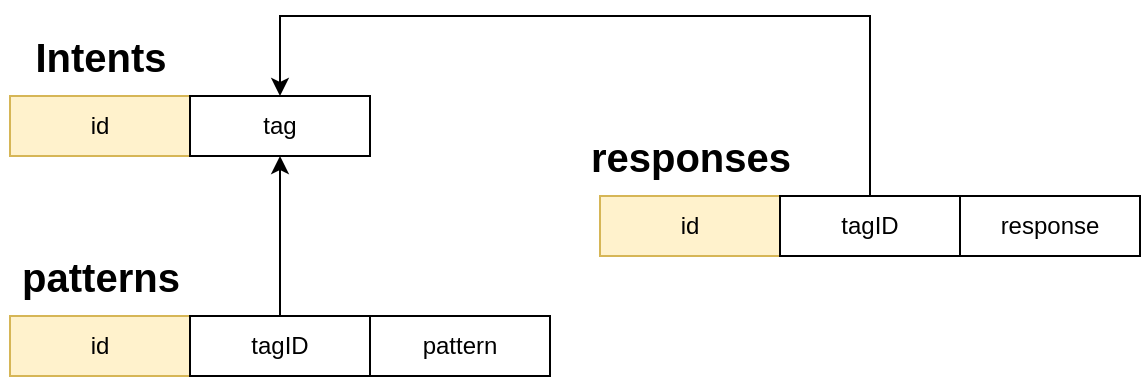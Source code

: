 <mxfile version="24.1.0" type="device">
  <diagram name="Page-1" id="marXqOfrUUNENwYJ-Zf6">
    <mxGraphModel dx="1434" dy="770" grid="1" gridSize="10" guides="1" tooltips="1" connect="1" arrows="1" fold="1" page="1" pageScale="1" pageWidth="850" pageHeight="1100" math="0" shadow="0">
      <root>
        <mxCell id="0" />
        <mxCell id="1" parent="0" />
        <mxCell id="F4-VZfn_64KtDjMtTvla-1" value="id" style="rounded=0;whiteSpace=wrap;html=1;fillColor=#fff2cc;strokeColor=#d6b656;" vertex="1" parent="1">
          <mxGeometry x="80" y="90" width="90" height="30" as="geometry" />
        </mxCell>
        <mxCell id="F4-VZfn_64KtDjMtTvla-2" value="tag" style="rounded=0;whiteSpace=wrap;html=1;" vertex="1" parent="1">
          <mxGeometry x="170" y="90" width="90" height="30" as="geometry" />
        </mxCell>
        <mxCell id="F4-VZfn_64KtDjMtTvla-5" value="&lt;b&gt;&lt;font style=&quot;font-size: 20px;&quot;&gt;Intents&lt;/font&gt;&lt;/b&gt;" style="text;html=1;align=center;verticalAlign=middle;resizable=0;points=[];autosize=1;strokeColor=none;fillColor=none;" vertex="1" parent="1">
          <mxGeometry x="80" y="50" width="90" height="40" as="geometry" />
        </mxCell>
        <mxCell id="F4-VZfn_64KtDjMtTvla-6" value="id" style="rounded=0;whiteSpace=wrap;html=1;fillColor=#fff2cc;strokeColor=#d6b656;" vertex="1" parent="1">
          <mxGeometry x="80" y="200" width="90" height="30" as="geometry" />
        </mxCell>
        <mxCell id="F4-VZfn_64KtDjMtTvla-15" style="edgeStyle=orthogonalEdgeStyle;rounded=0;orthogonalLoop=1;jettySize=auto;html=1;" edge="1" parent="1" source="F4-VZfn_64KtDjMtTvla-7" target="F4-VZfn_64KtDjMtTvla-2">
          <mxGeometry relative="1" as="geometry" />
        </mxCell>
        <mxCell id="F4-VZfn_64KtDjMtTvla-7" value="tagID" style="rounded=0;whiteSpace=wrap;html=1;" vertex="1" parent="1">
          <mxGeometry x="170" y="200" width="90" height="30" as="geometry" />
        </mxCell>
        <mxCell id="F4-VZfn_64KtDjMtTvla-8" value="&lt;b&gt;&lt;font style=&quot;font-size: 20px;&quot;&gt;patterns&lt;/font&gt;&lt;/b&gt;" style="text;html=1;align=center;verticalAlign=middle;resizable=0;points=[];autosize=1;strokeColor=none;fillColor=none;" vertex="1" parent="1">
          <mxGeometry x="75" y="160" width="100" height="40" as="geometry" />
        </mxCell>
        <mxCell id="F4-VZfn_64KtDjMtTvla-9" value="pattern" style="rounded=0;whiteSpace=wrap;html=1;" vertex="1" parent="1">
          <mxGeometry x="260" y="200" width="90" height="30" as="geometry" />
        </mxCell>
        <mxCell id="F4-VZfn_64KtDjMtTvla-10" value="id" style="rounded=0;whiteSpace=wrap;html=1;fillColor=#fff2cc;strokeColor=#d6b656;" vertex="1" parent="1">
          <mxGeometry x="375" y="140" width="90" height="30" as="geometry" />
        </mxCell>
        <mxCell id="F4-VZfn_64KtDjMtTvla-14" style="edgeStyle=orthogonalEdgeStyle;rounded=0;orthogonalLoop=1;jettySize=auto;html=1;" edge="1" parent="1" source="F4-VZfn_64KtDjMtTvla-11" target="F4-VZfn_64KtDjMtTvla-2">
          <mxGeometry relative="1" as="geometry">
            <Array as="points">
              <mxPoint x="510" y="50" />
              <mxPoint x="215" y="50" />
            </Array>
          </mxGeometry>
        </mxCell>
        <mxCell id="F4-VZfn_64KtDjMtTvla-11" value="tagID" style="rounded=0;whiteSpace=wrap;html=1;" vertex="1" parent="1">
          <mxGeometry x="465" y="140" width="90" height="30" as="geometry" />
        </mxCell>
        <mxCell id="F4-VZfn_64KtDjMtTvla-12" value="&lt;b&gt;&lt;font style=&quot;font-size: 20px;&quot;&gt;responses&lt;/font&gt;&lt;/b&gt;" style="text;html=1;align=center;verticalAlign=middle;resizable=0;points=[];autosize=1;strokeColor=none;fillColor=none;" vertex="1" parent="1">
          <mxGeometry x="360" y="100" width="120" height="40" as="geometry" />
        </mxCell>
        <mxCell id="F4-VZfn_64KtDjMtTvla-13" value="response" style="rounded=0;whiteSpace=wrap;html=1;" vertex="1" parent="1">
          <mxGeometry x="555" y="140" width="90" height="30" as="geometry" />
        </mxCell>
      </root>
    </mxGraphModel>
  </diagram>
</mxfile>

